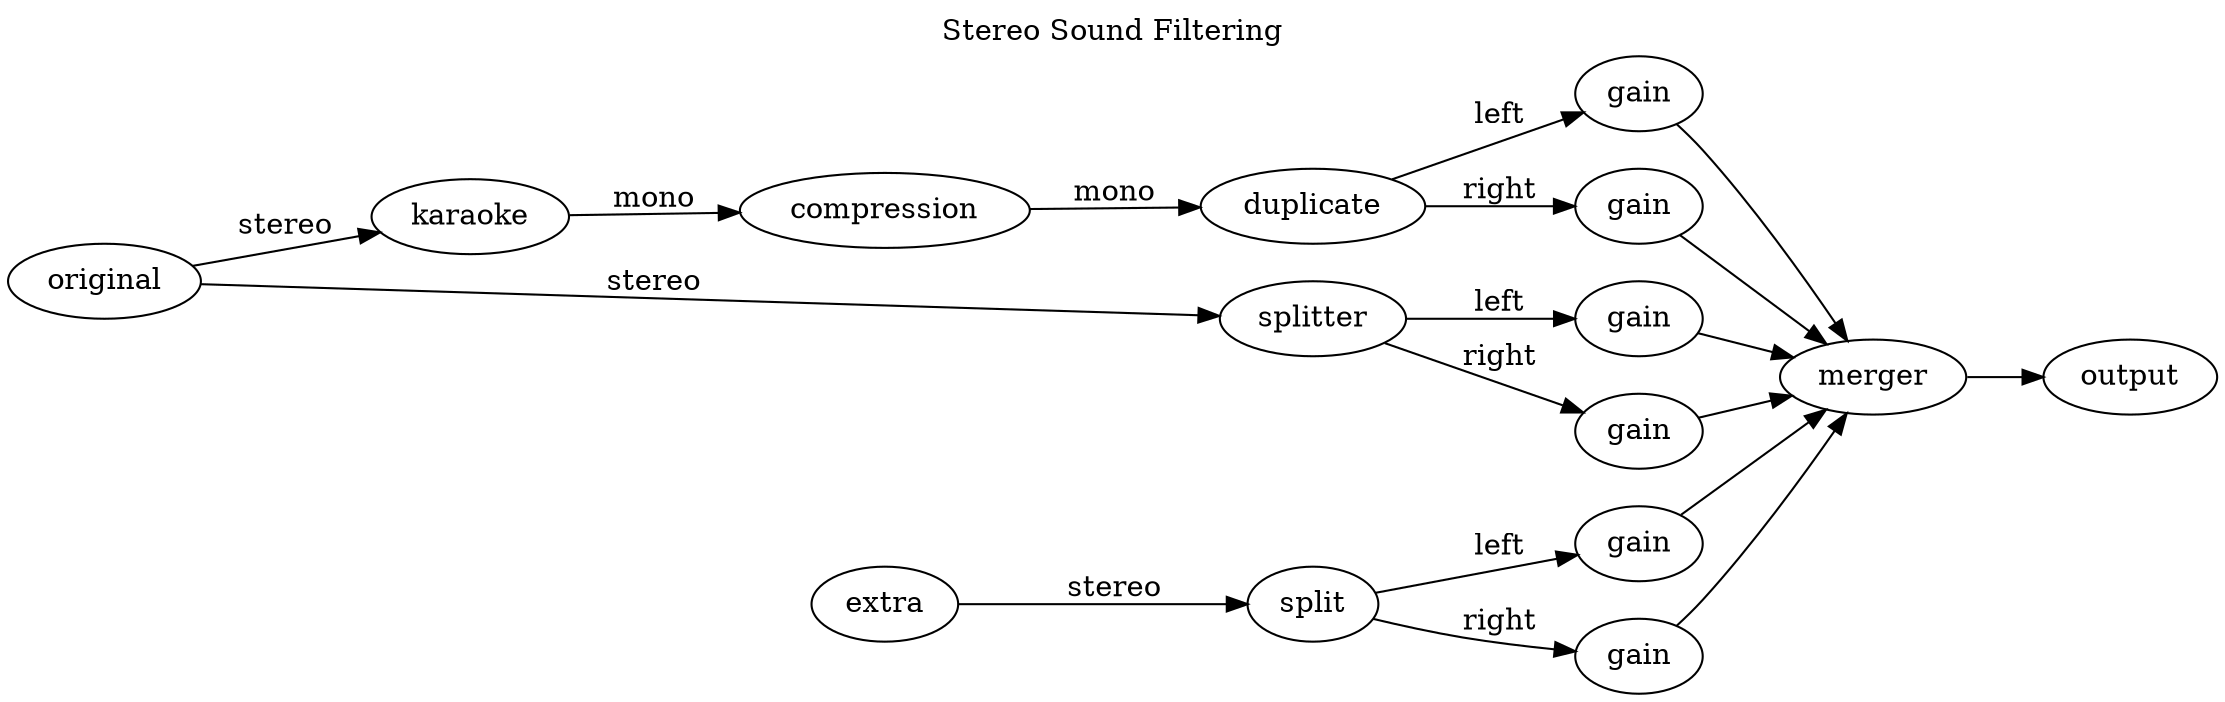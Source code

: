 digraph {
  label = "Stereo Sound Filtering"
  labelloc = "t"
  rankdir = "LR"

  original -> karaoke [label="stereo"];
  karaoke -> compression [label="mono"];

  gain0 [label="gain"];
  gain1 [label="gain"];

  compression -> duplicate [label="mono"];
  duplicate -> gain0 [label="left"];
  duplicate -> gain1 [label="right"];

  gain0 -> merger;
  gain1 -> merger;

  original -> splitter [label="stereo"];

  gain2 [label="gain"];
  gain3 [label="gain"];

  splitter -> gain2 [label="left"];
  splitter -> gain3 [label="right"];

  gain2 -> merger;
  gain3 -> merger;

  splitter2 [label="split"];
  extra -> splitter2 [label="stereo"];

  gain4 [label="gain"];
  gain5 [label="gain"];

  splitter2 -> gain4 [label="left"];
  splitter2 -> gain5 [label="right"];

  gain4 -> merger;
  gain5 -> merger;

  merger -> output;
}

